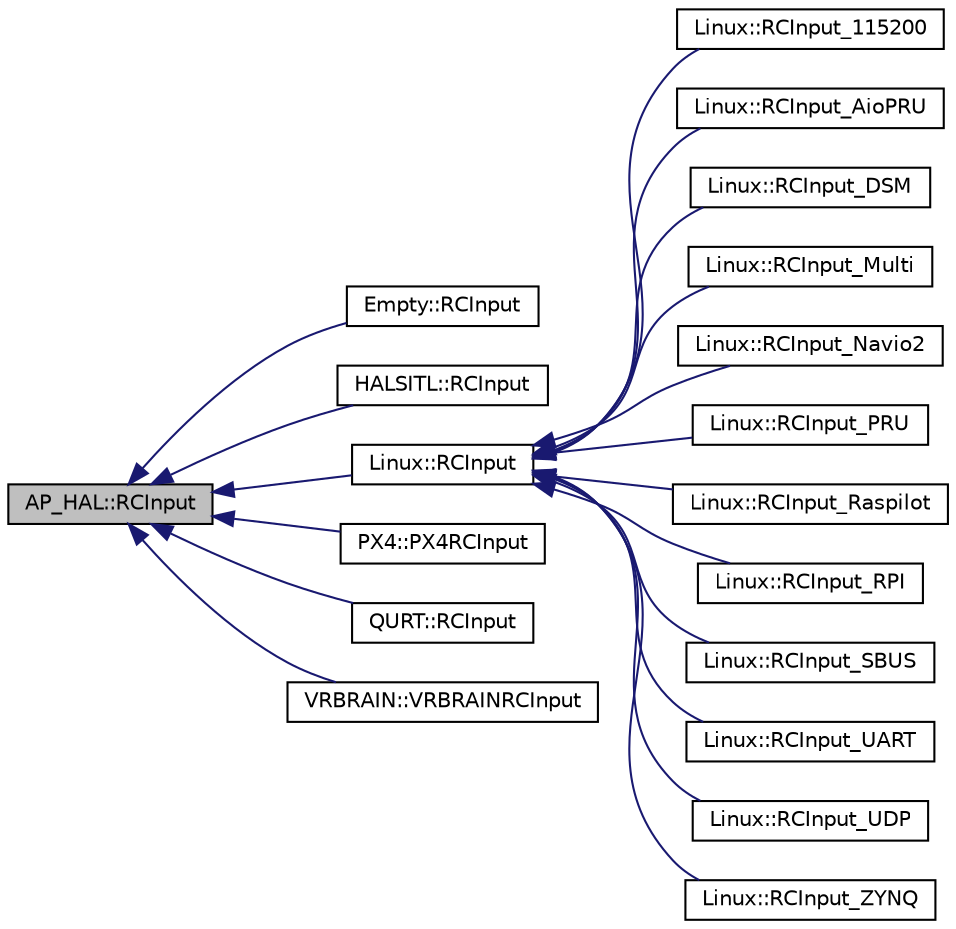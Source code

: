 digraph "AP_HAL::RCInput"
{
 // INTERACTIVE_SVG=YES
  edge [fontname="Helvetica",fontsize="10",labelfontname="Helvetica",labelfontsize="10"];
  node [fontname="Helvetica",fontsize="10",shape=record];
  rankdir="LR";
  Node1 [label="AP_HAL::RCInput",height=0.2,width=0.4,color="black", fillcolor="grey75", style="filled", fontcolor="black"];
  Node1 -> Node2 [dir="back",color="midnightblue",fontsize="10",style="solid",fontname="Helvetica"];
  Node2 [label="Empty::RCInput",height=0.2,width=0.4,color="black", fillcolor="white", style="filled",URL="$classEmpty_1_1RCInput.html"];
  Node1 -> Node3 [dir="back",color="midnightblue",fontsize="10",style="solid",fontname="Helvetica"];
  Node3 [label="HALSITL::RCInput",height=0.2,width=0.4,color="black", fillcolor="white", style="filled",URL="$classHALSITL_1_1RCInput.html"];
  Node1 -> Node4 [dir="back",color="midnightblue",fontsize="10",style="solid",fontname="Helvetica"];
  Node4 [label="Linux::RCInput",height=0.2,width=0.4,color="black", fillcolor="white", style="filled",URL="$classLinux_1_1RCInput.html"];
  Node4 -> Node5 [dir="back",color="midnightblue",fontsize="10",style="solid",fontname="Helvetica"];
  Node5 [label="Linux::RCInput_115200",height=0.2,width=0.4,color="black", fillcolor="white", style="filled",URL="$classLinux_1_1RCInput__115200.html"];
  Node4 -> Node6 [dir="back",color="midnightblue",fontsize="10",style="solid",fontname="Helvetica"];
  Node6 [label="Linux::RCInput_AioPRU",height=0.2,width=0.4,color="black", fillcolor="white", style="filled",URL="$classLinux_1_1RCInput__AioPRU.html"];
  Node4 -> Node7 [dir="back",color="midnightblue",fontsize="10",style="solid",fontname="Helvetica"];
  Node7 [label="Linux::RCInput_DSM",height=0.2,width=0.4,color="black", fillcolor="white", style="filled",URL="$classLinux_1_1RCInput__DSM.html"];
  Node4 -> Node8 [dir="back",color="midnightblue",fontsize="10",style="solid",fontname="Helvetica"];
  Node8 [label="Linux::RCInput_Multi",height=0.2,width=0.4,color="black", fillcolor="white", style="filled",URL="$classLinux_1_1RCInput__Multi.html"];
  Node4 -> Node9 [dir="back",color="midnightblue",fontsize="10",style="solid",fontname="Helvetica"];
  Node9 [label="Linux::RCInput_Navio2",height=0.2,width=0.4,color="black", fillcolor="white", style="filled",URL="$classLinux_1_1RCInput__Navio2.html"];
  Node4 -> Node10 [dir="back",color="midnightblue",fontsize="10",style="solid",fontname="Helvetica"];
  Node10 [label="Linux::RCInput_PRU",height=0.2,width=0.4,color="black", fillcolor="white", style="filled",URL="$classLinux_1_1RCInput__PRU.html"];
  Node4 -> Node11 [dir="back",color="midnightblue",fontsize="10",style="solid",fontname="Helvetica"];
  Node11 [label="Linux::RCInput_Raspilot",height=0.2,width=0.4,color="black", fillcolor="white", style="filled",URL="$classLinux_1_1RCInput__Raspilot.html"];
  Node4 -> Node12 [dir="back",color="midnightblue",fontsize="10",style="solid",fontname="Helvetica"];
  Node12 [label="Linux::RCInput_RPI",height=0.2,width=0.4,color="black", fillcolor="white", style="filled",URL="$classLinux_1_1RCInput__RPI.html"];
  Node4 -> Node13 [dir="back",color="midnightblue",fontsize="10",style="solid",fontname="Helvetica"];
  Node13 [label="Linux::RCInput_SBUS",height=0.2,width=0.4,color="black", fillcolor="white", style="filled",URL="$classLinux_1_1RCInput__SBUS.html"];
  Node4 -> Node14 [dir="back",color="midnightblue",fontsize="10",style="solid",fontname="Helvetica"];
  Node14 [label="Linux::RCInput_UART",height=0.2,width=0.4,color="black", fillcolor="white", style="filled",URL="$classLinux_1_1RCInput__UART.html"];
  Node4 -> Node15 [dir="back",color="midnightblue",fontsize="10",style="solid",fontname="Helvetica"];
  Node15 [label="Linux::RCInput_UDP",height=0.2,width=0.4,color="black", fillcolor="white", style="filled",URL="$classLinux_1_1RCInput__UDP.html"];
  Node4 -> Node16 [dir="back",color="midnightblue",fontsize="10",style="solid",fontname="Helvetica"];
  Node16 [label="Linux::RCInput_ZYNQ",height=0.2,width=0.4,color="black", fillcolor="white", style="filled",URL="$classLinux_1_1RCInput__ZYNQ.html"];
  Node1 -> Node17 [dir="back",color="midnightblue",fontsize="10",style="solid",fontname="Helvetica"];
  Node17 [label="PX4::PX4RCInput",height=0.2,width=0.4,color="black", fillcolor="white", style="filled",URL="$classPX4_1_1PX4RCInput.html"];
  Node1 -> Node18 [dir="back",color="midnightblue",fontsize="10",style="solid",fontname="Helvetica"];
  Node18 [label="QURT::RCInput",height=0.2,width=0.4,color="black", fillcolor="white", style="filled",URL="$classQURT_1_1RCInput.html"];
  Node1 -> Node19 [dir="back",color="midnightblue",fontsize="10",style="solid",fontname="Helvetica"];
  Node19 [label="VRBRAIN::VRBRAINRCInput",height=0.2,width=0.4,color="black", fillcolor="white", style="filled",URL="$classVRBRAIN_1_1VRBRAINRCInput.html"];
}
